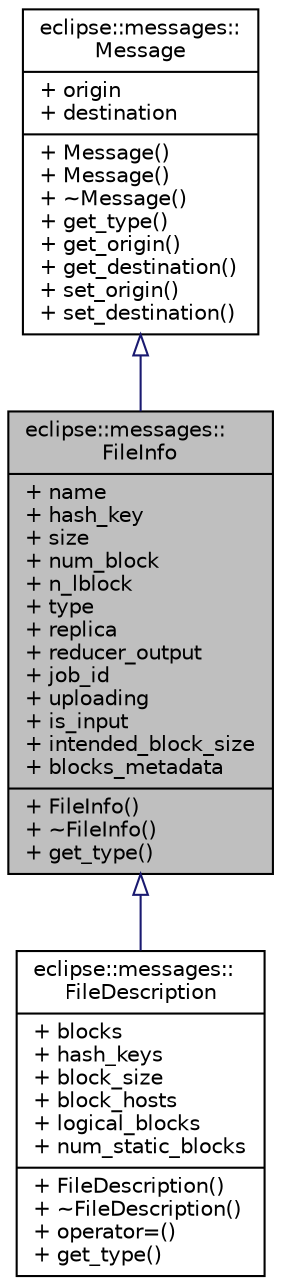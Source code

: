 digraph "eclipse::messages::FileInfo"
{
  edge [fontname="Helvetica",fontsize="10",labelfontname="Helvetica",labelfontsize="10"];
  node [fontname="Helvetica",fontsize="10",shape=record];
  Node1 [label="{eclipse::messages::\lFileInfo\n|+ name\l+ hash_key\l+ size\l+ num_block\l+ n_lblock\l+ type\l+ replica\l+ reducer_output\l+ job_id\l+ uploading\l+ is_input\l+ intended_block_size\l+ blocks_metadata\l|+ FileInfo()\l+ ~FileInfo()\l+ get_type()\l}",height=0.2,width=0.4,color="black", fillcolor="grey75", style="filled" fontcolor="black"];
  Node2 -> Node1 [dir="back",color="midnightblue",fontsize="10",style="solid",arrowtail="onormal",fontname="Helvetica"];
  Node2 [label="{eclipse::messages::\lMessage\n|+ origin\l+ destination\l|+ Message()\l+ Message()\l+ ~Message()\l+ get_type()\l+ get_origin()\l+ get_destination()\l+ set_origin()\l+ set_destination()\l}",height=0.2,width=0.4,color="black", fillcolor="white", style="filled",URL="$structeclipse_1_1messages_1_1Message.html"];
  Node1 -> Node3 [dir="back",color="midnightblue",fontsize="10",style="solid",arrowtail="onormal",fontname="Helvetica"];
  Node3 [label="{eclipse::messages::\lFileDescription\n|+ blocks\l+ hash_keys\l+ block_size\l+ block_hosts\l+ logical_blocks\l+ num_static_blocks\l|+ FileDescription()\l+ ~FileDescription()\l+ operator=()\l+ get_type()\l}",height=0.2,width=0.4,color="black", fillcolor="white", style="filled",URL="$structeclipse_1_1messages_1_1FileDescription.html"];
}

